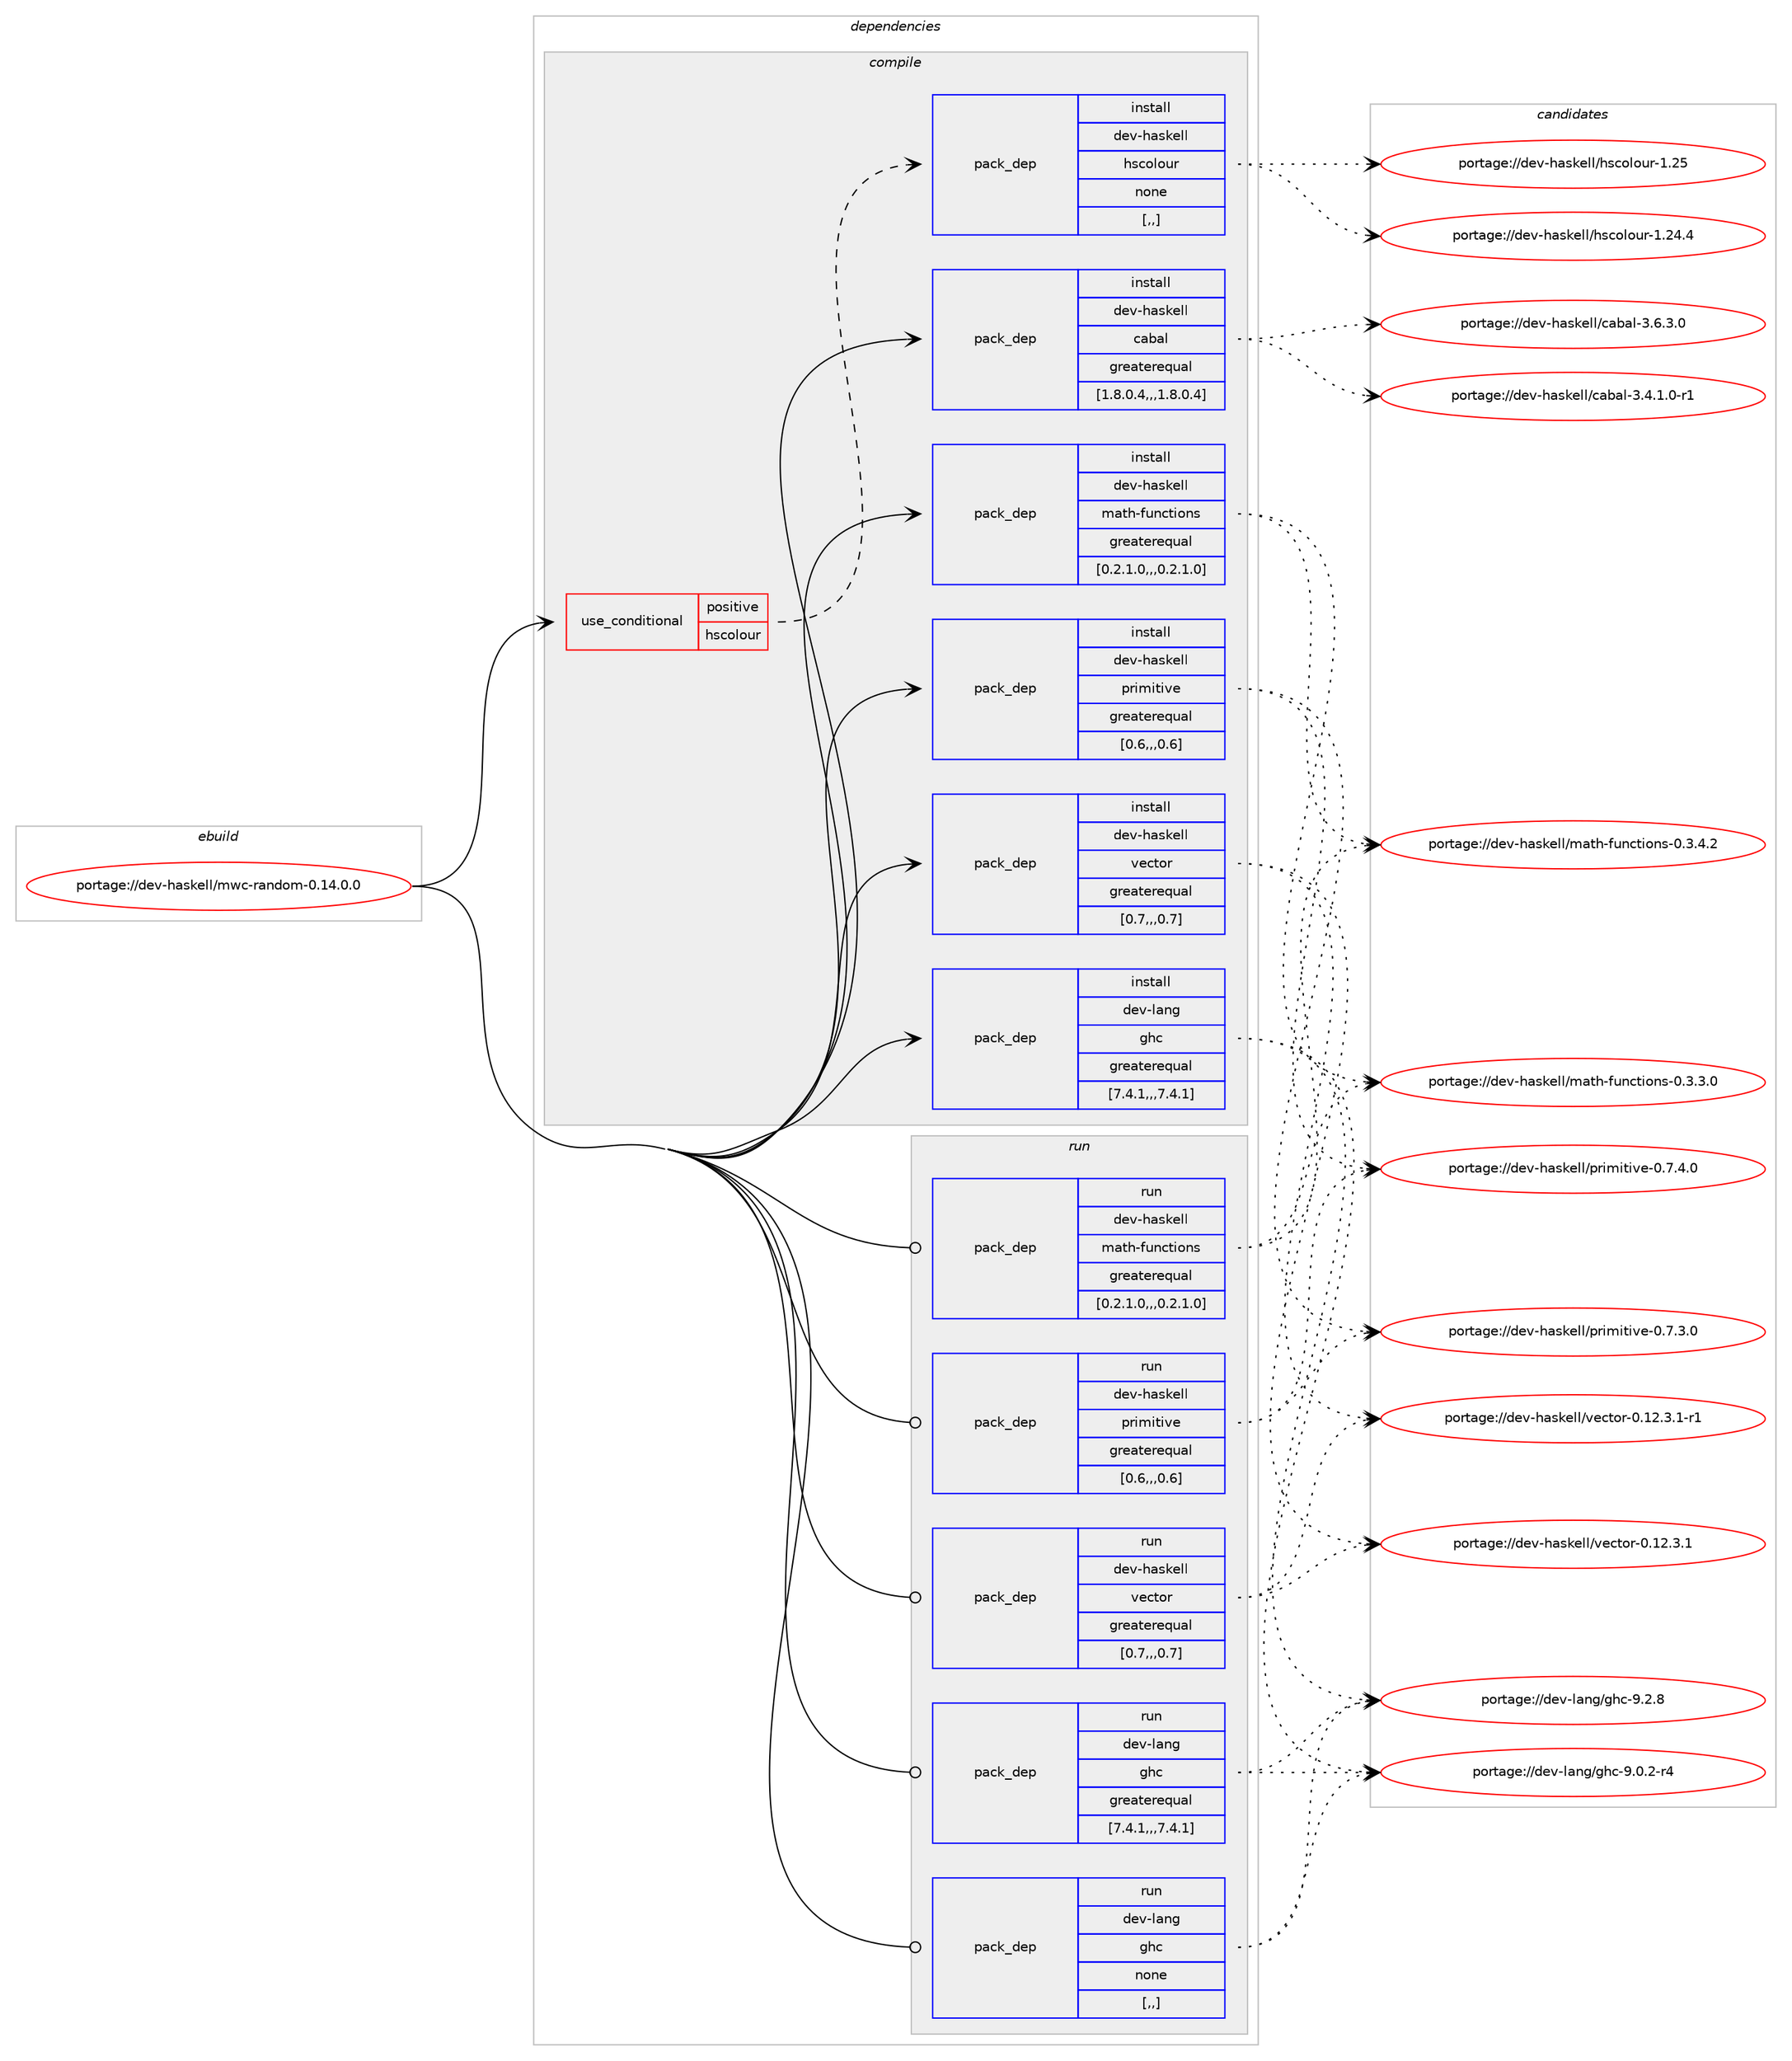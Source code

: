 digraph prolog {

# *************
# Graph options
# *************

newrank=true;
concentrate=true;
compound=true;
graph [rankdir=LR,fontname=Helvetica,fontsize=10,ranksep=1.5];#, ranksep=2.5, nodesep=0.2];
edge  [arrowhead=vee];
node  [fontname=Helvetica,fontsize=10];

# **********
# The ebuild
# **********

subgraph cluster_leftcol {
color=gray;
label=<<i>ebuild</i>>;
id [label="portage://dev-haskell/mwc-random-0.14.0.0", color=red, width=4, href="../dev-haskell/mwc-random-0.14.0.0.svg"];
}

# ****************
# The dependencies
# ****************

subgraph cluster_midcol {
color=gray;
label=<<i>dependencies</i>>;
subgraph cluster_compile {
fillcolor="#eeeeee";
style=filled;
label=<<i>compile</i>>;
subgraph cond20750 {
dependency84928 [label=<<TABLE BORDER="0" CELLBORDER="1" CELLSPACING="0" CELLPADDING="4"><TR><TD ROWSPAN="3" CELLPADDING="10">use_conditional</TD></TR><TR><TD>positive</TD></TR><TR><TD>hscolour</TD></TR></TABLE>>, shape=none, color=red];
subgraph pack63172 {
dependency84929 [label=<<TABLE BORDER="0" CELLBORDER="1" CELLSPACING="0" CELLPADDING="4" WIDTH="220"><TR><TD ROWSPAN="6" CELLPADDING="30">pack_dep</TD></TR><TR><TD WIDTH="110">install</TD></TR><TR><TD>dev-haskell</TD></TR><TR><TD>hscolour</TD></TR><TR><TD>none</TD></TR><TR><TD>[,,]</TD></TR></TABLE>>, shape=none, color=blue];
}
dependency84928:e -> dependency84929:w [weight=20,style="dashed",arrowhead="vee"];
}
id:e -> dependency84928:w [weight=20,style="solid",arrowhead="vee"];
subgraph pack63173 {
dependency84930 [label=<<TABLE BORDER="0" CELLBORDER="1" CELLSPACING="0" CELLPADDING="4" WIDTH="220"><TR><TD ROWSPAN="6" CELLPADDING="30">pack_dep</TD></TR><TR><TD WIDTH="110">install</TD></TR><TR><TD>dev-haskell</TD></TR><TR><TD>cabal</TD></TR><TR><TD>greaterequal</TD></TR><TR><TD>[1.8.0.4,,,1.8.0.4]</TD></TR></TABLE>>, shape=none, color=blue];
}
id:e -> dependency84930:w [weight=20,style="solid",arrowhead="vee"];
subgraph pack63174 {
dependency84931 [label=<<TABLE BORDER="0" CELLBORDER="1" CELLSPACING="0" CELLPADDING="4" WIDTH="220"><TR><TD ROWSPAN="6" CELLPADDING="30">pack_dep</TD></TR><TR><TD WIDTH="110">install</TD></TR><TR><TD>dev-haskell</TD></TR><TR><TD>math-functions</TD></TR><TR><TD>greaterequal</TD></TR><TR><TD>[0.2.1.0,,,0.2.1.0]</TD></TR></TABLE>>, shape=none, color=blue];
}
id:e -> dependency84931:w [weight=20,style="solid",arrowhead="vee"];
subgraph pack63175 {
dependency84932 [label=<<TABLE BORDER="0" CELLBORDER="1" CELLSPACING="0" CELLPADDING="4" WIDTH="220"><TR><TD ROWSPAN="6" CELLPADDING="30">pack_dep</TD></TR><TR><TD WIDTH="110">install</TD></TR><TR><TD>dev-haskell</TD></TR><TR><TD>primitive</TD></TR><TR><TD>greaterequal</TD></TR><TR><TD>[0.6,,,0.6]</TD></TR></TABLE>>, shape=none, color=blue];
}
id:e -> dependency84932:w [weight=20,style="solid",arrowhead="vee"];
subgraph pack63176 {
dependency84933 [label=<<TABLE BORDER="0" CELLBORDER="1" CELLSPACING="0" CELLPADDING="4" WIDTH="220"><TR><TD ROWSPAN="6" CELLPADDING="30">pack_dep</TD></TR><TR><TD WIDTH="110">install</TD></TR><TR><TD>dev-haskell</TD></TR><TR><TD>vector</TD></TR><TR><TD>greaterequal</TD></TR><TR><TD>[0.7,,,0.7]</TD></TR></TABLE>>, shape=none, color=blue];
}
id:e -> dependency84933:w [weight=20,style="solid",arrowhead="vee"];
subgraph pack63177 {
dependency84934 [label=<<TABLE BORDER="0" CELLBORDER="1" CELLSPACING="0" CELLPADDING="4" WIDTH="220"><TR><TD ROWSPAN="6" CELLPADDING="30">pack_dep</TD></TR><TR><TD WIDTH="110">install</TD></TR><TR><TD>dev-lang</TD></TR><TR><TD>ghc</TD></TR><TR><TD>greaterequal</TD></TR><TR><TD>[7.4.1,,,7.4.1]</TD></TR></TABLE>>, shape=none, color=blue];
}
id:e -> dependency84934:w [weight=20,style="solid",arrowhead="vee"];
}
subgraph cluster_compileandrun {
fillcolor="#eeeeee";
style=filled;
label=<<i>compile and run</i>>;
}
subgraph cluster_run {
fillcolor="#eeeeee";
style=filled;
label=<<i>run</i>>;
subgraph pack63178 {
dependency84935 [label=<<TABLE BORDER="0" CELLBORDER="1" CELLSPACING="0" CELLPADDING="4" WIDTH="220"><TR><TD ROWSPAN="6" CELLPADDING="30">pack_dep</TD></TR><TR><TD WIDTH="110">run</TD></TR><TR><TD>dev-haskell</TD></TR><TR><TD>math-functions</TD></TR><TR><TD>greaterequal</TD></TR><TR><TD>[0.2.1.0,,,0.2.1.0]</TD></TR></TABLE>>, shape=none, color=blue];
}
id:e -> dependency84935:w [weight=20,style="solid",arrowhead="odot"];
subgraph pack63179 {
dependency84936 [label=<<TABLE BORDER="0" CELLBORDER="1" CELLSPACING="0" CELLPADDING="4" WIDTH="220"><TR><TD ROWSPAN="6" CELLPADDING="30">pack_dep</TD></TR><TR><TD WIDTH="110">run</TD></TR><TR><TD>dev-haskell</TD></TR><TR><TD>primitive</TD></TR><TR><TD>greaterequal</TD></TR><TR><TD>[0.6,,,0.6]</TD></TR></TABLE>>, shape=none, color=blue];
}
id:e -> dependency84936:w [weight=20,style="solid",arrowhead="odot"];
subgraph pack63180 {
dependency84937 [label=<<TABLE BORDER="0" CELLBORDER="1" CELLSPACING="0" CELLPADDING="4" WIDTH="220"><TR><TD ROWSPAN="6" CELLPADDING="30">pack_dep</TD></TR><TR><TD WIDTH="110">run</TD></TR><TR><TD>dev-haskell</TD></TR><TR><TD>vector</TD></TR><TR><TD>greaterequal</TD></TR><TR><TD>[0.7,,,0.7]</TD></TR></TABLE>>, shape=none, color=blue];
}
id:e -> dependency84937:w [weight=20,style="solid",arrowhead="odot"];
subgraph pack63181 {
dependency84938 [label=<<TABLE BORDER="0" CELLBORDER="1" CELLSPACING="0" CELLPADDING="4" WIDTH="220"><TR><TD ROWSPAN="6" CELLPADDING="30">pack_dep</TD></TR><TR><TD WIDTH="110">run</TD></TR><TR><TD>dev-lang</TD></TR><TR><TD>ghc</TD></TR><TR><TD>greaterequal</TD></TR><TR><TD>[7.4.1,,,7.4.1]</TD></TR></TABLE>>, shape=none, color=blue];
}
id:e -> dependency84938:w [weight=20,style="solid",arrowhead="odot"];
subgraph pack63182 {
dependency84939 [label=<<TABLE BORDER="0" CELLBORDER="1" CELLSPACING="0" CELLPADDING="4" WIDTH="220"><TR><TD ROWSPAN="6" CELLPADDING="30">pack_dep</TD></TR><TR><TD WIDTH="110">run</TD></TR><TR><TD>dev-lang</TD></TR><TR><TD>ghc</TD></TR><TR><TD>none</TD></TR><TR><TD>[,,]</TD></TR></TABLE>>, shape=none, color=blue];
}
id:e -> dependency84939:w [weight=20,style="solid",arrowhead="odot"];
}
}

# **************
# The candidates
# **************

subgraph cluster_choices {
rank=same;
color=gray;
label=<<i>candidates</i>>;

subgraph choice63172 {
color=black;
nodesep=1;
choice100101118451049711510710110810847104115991111081111171144549465053 [label="portage://dev-haskell/hscolour-1.25", color=red, width=4,href="../dev-haskell/hscolour-1.25.svg"];
choice1001011184510497115107101108108471041159911110811111711445494650524652 [label="portage://dev-haskell/hscolour-1.24.4", color=red, width=4,href="../dev-haskell/hscolour-1.24.4.svg"];
dependency84929:e -> choice100101118451049711510710110810847104115991111081111171144549465053:w [style=dotted,weight="100"];
dependency84929:e -> choice1001011184510497115107101108108471041159911110811111711445494650524652:w [style=dotted,weight="100"];
}
subgraph choice63173 {
color=black;
nodesep=1;
choice100101118451049711510710110810847999798971084551465446514648 [label="portage://dev-haskell/cabal-3.6.3.0", color=red, width=4,href="../dev-haskell/cabal-3.6.3.0.svg"];
choice1001011184510497115107101108108479997989710845514652464946484511449 [label="portage://dev-haskell/cabal-3.4.1.0-r1", color=red, width=4,href="../dev-haskell/cabal-3.4.1.0-r1.svg"];
dependency84930:e -> choice100101118451049711510710110810847999798971084551465446514648:w [style=dotted,weight="100"];
dependency84930:e -> choice1001011184510497115107101108108479997989710845514652464946484511449:w [style=dotted,weight="100"];
}
subgraph choice63174 {
color=black;
nodesep=1;
choice1001011184510497115107101108108471099711610445102117110991161051111101154548465146524650 [label="portage://dev-haskell/math-functions-0.3.4.2", color=red, width=4,href="../dev-haskell/math-functions-0.3.4.2.svg"];
choice1001011184510497115107101108108471099711610445102117110991161051111101154548465146514648 [label="portage://dev-haskell/math-functions-0.3.3.0", color=red, width=4,href="../dev-haskell/math-functions-0.3.3.0.svg"];
dependency84931:e -> choice1001011184510497115107101108108471099711610445102117110991161051111101154548465146524650:w [style=dotted,weight="100"];
dependency84931:e -> choice1001011184510497115107101108108471099711610445102117110991161051111101154548465146514648:w [style=dotted,weight="100"];
}
subgraph choice63175 {
color=black;
nodesep=1;
choice1001011184510497115107101108108471121141051091051161051181014548465546524648 [label="portage://dev-haskell/primitive-0.7.4.0", color=red, width=4,href="../dev-haskell/primitive-0.7.4.0.svg"];
choice1001011184510497115107101108108471121141051091051161051181014548465546514648 [label="portage://dev-haskell/primitive-0.7.3.0", color=red, width=4,href="../dev-haskell/primitive-0.7.3.0.svg"];
dependency84932:e -> choice1001011184510497115107101108108471121141051091051161051181014548465546524648:w [style=dotted,weight="100"];
dependency84932:e -> choice1001011184510497115107101108108471121141051091051161051181014548465546514648:w [style=dotted,weight="100"];
}
subgraph choice63176 {
color=black;
nodesep=1;
choice100101118451049711510710110810847118101991161111144548464950465146494511449 [label="portage://dev-haskell/vector-0.12.3.1-r1", color=red, width=4,href="../dev-haskell/vector-0.12.3.1-r1.svg"];
choice10010111845104971151071011081084711810199116111114454846495046514649 [label="portage://dev-haskell/vector-0.12.3.1", color=red, width=4,href="../dev-haskell/vector-0.12.3.1.svg"];
dependency84933:e -> choice100101118451049711510710110810847118101991161111144548464950465146494511449:w [style=dotted,weight="100"];
dependency84933:e -> choice10010111845104971151071011081084711810199116111114454846495046514649:w [style=dotted,weight="100"];
}
subgraph choice63177 {
color=black;
nodesep=1;
choice10010111845108971101034710310499455746504656 [label="portage://dev-lang/ghc-9.2.8", color=red, width=4,href="../dev-lang/ghc-9.2.8.svg"];
choice100101118451089711010347103104994557464846504511452 [label="portage://dev-lang/ghc-9.0.2-r4", color=red, width=4,href="../dev-lang/ghc-9.0.2-r4.svg"];
dependency84934:e -> choice10010111845108971101034710310499455746504656:w [style=dotted,weight="100"];
dependency84934:e -> choice100101118451089711010347103104994557464846504511452:w [style=dotted,weight="100"];
}
subgraph choice63178 {
color=black;
nodesep=1;
choice1001011184510497115107101108108471099711610445102117110991161051111101154548465146524650 [label="portage://dev-haskell/math-functions-0.3.4.2", color=red, width=4,href="../dev-haskell/math-functions-0.3.4.2.svg"];
choice1001011184510497115107101108108471099711610445102117110991161051111101154548465146514648 [label="portage://dev-haskell/math-functions-0.3.3.0", color=red, width=4,href="../dev-haskell/math-functions-0.3.3.0.svg"];
dependency84935:e -> choice1001011184510497115107101108108471099711610445102117110991161051111101154548465146524650:w [style=dotted,weight="100"];
dependency84935:e -> choice1001011184510497115107101108108471099711610445102117110991161051111101154548465146514648:w [style=dotted,weight="100"];
}
subgraph choice63179 {
color=black;
nodesep=1;
choice1001011184510497115107101108108471121141051091051161051181014548465546524648 [label="portage://dev-haskell/primitive-0.7.4.0", color=red, width=4,href="../dev-haskell/primitive-0.7.4.0.svg"];
choice1001011184510497115107101108108471121141051091051161051181014548465546514648 [label="portage://dev-haskell/primitive-0.7.3.0", color=red, width=4,href="../dev-haskell/primitive-0.7.3.0.svg"];
dependency84936:e -> choice1001011184510497115107101108108471121141051091051161051181014548465546524648:w [style=dotted,weight="100"];
dependency84936:e -> choice1001011184510497115107101108108471121141051091051161051181014548465546514648:w [style=dotted,weight="100"];
}
subgraph choice63180 {
color=black;
nodesep=1;
choice100101118451049711510710110810847118101991161111144548464950465146494511449 [label="portage://dev-haskell/vector-0.12.3.1-r1", color=red, width=4,href="../dev-haskell/vector-0.12.3.1-r1.svg"];
choice10010111845104971151071011081084711810199116111114454846495046514649 [label="portage://dev-haskell/vector-0.12.3.1", color=red, width=4,href="../dev-haskell/vector-0.12.3.1.svg"];
dependency84937:e -> choice100101118451049711510710110810847118101991161111144548464950465146494511449:w [style=dotted,weight="100"];
dependency84937:e -> choice10010111845104971151071011081084711810199116111114454846495046514649:w [style=dotted,weight="100"];
}
subgraph choice63181 {
color=black;
nodesep=1;
choice10010111845108971101034710310499455746504656 [label="portage://dev-lang/ghc-9.2.8", color=red, width=4,href="../dev-lang/ghc-9.2.8.svg"];
choice100101118451089711010347103104994557464846504511452 [label="portage://dev-lang/ghc-9.0.2-r4", color=red, width=4,href="../dev-lang/ghc-9.0.2-r4.svg"];
dependency84938:e -> choice10010111845108971101034710310499455746504656:w [style=dotted,weight="100"];
dependency84938:e -> choice100101118451089711010347103104994557464846504511452:w [style=dotted,weight="100"];
}
subgraph choice63182 {
color=black;
nodesep=1;
choice10010111845108971101034710310499455746504656 [label="portage://dev-lang/ghc-9.2.8", color=red, width=4,href="../dev-lang/ghc-9.2.8.svg"];
choice100101118451089711010347103104994557464846504511452 [label="portage://dev-lang/ghc-9.0.2-r4", color=red, width=4,href="../dev-lang/ghc-9.0.2-r4.svg"];
dependency84939:e -> choice10010111845108971101034710310499455746504656:w [style=dotted,weight="100"];
dependency84939:e -> choice100101118451089711010347103104994557464846504511452:w [style=dotted,weight="100"];
}
}

}
